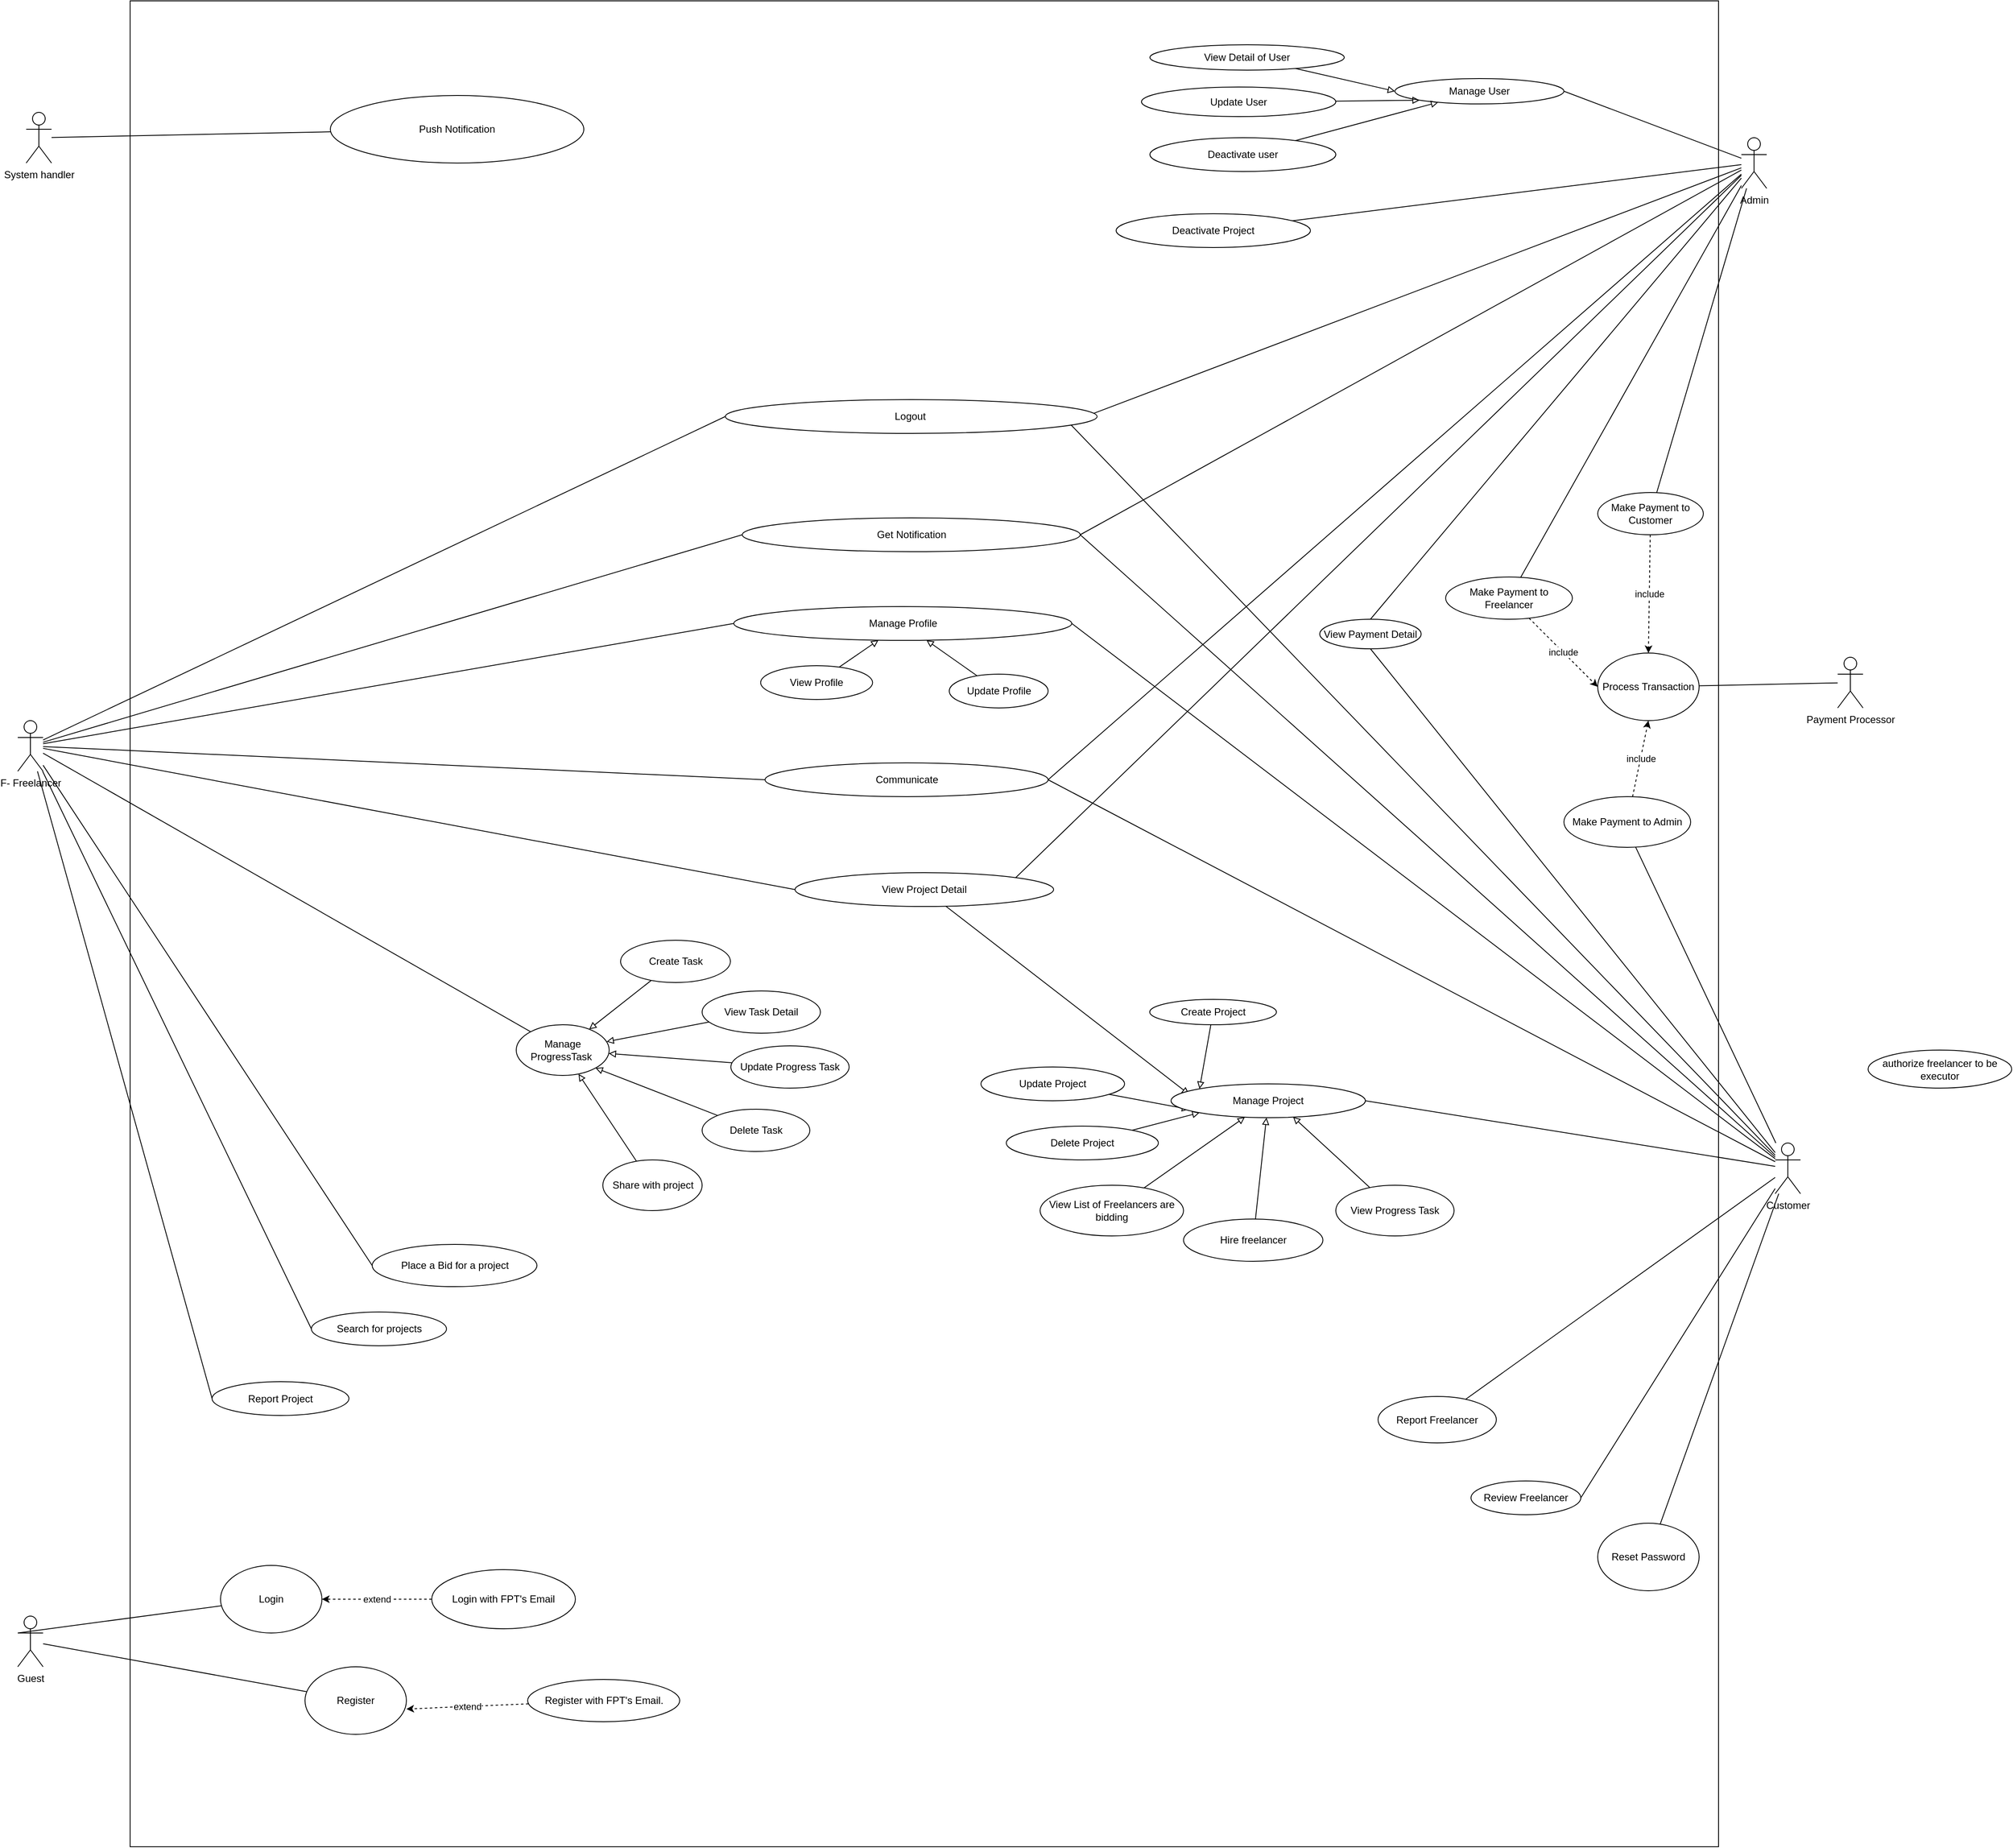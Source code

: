 <mxfile version="20.0.4" type="github">
  <diagram id="QKyKJf3zI5OaiFUIXnoO" name="Page-1">
    <mxGraphModel dx="2633" dy="2139" grid="1" gridSize="10" guides="1" tooltips="1" connect="1" arrows="1" fold="1" page="1" pageScale="1" pageWidth="827" pageHeight="1169" math="0" shadow="0">
      <root>
        <mxCell id="0" />
        <mxCell id="1" parent="0" />
        <mxCell id="owIcJipwhkimLPVroond-115" value="" style="rounded=0;whiteSpace=wrap;html=1;" parent="1" vertex="1">
          <mxGeometry x="-367" y="-942" width="1880" height="2185" as="geometry" />
        </mxCell>
        <mxCell id="owIcJipwhkimLPVroond-87" style="edgeStyle=none;rounded=0;orthogonalLoop=1;jettySize=auto;html=1;entryX=1;entryY=0.5;entryDx=0;entryDy=0;endArrow=none;endFill=0;" parent="1" source="owIcJipwhkimLPVroond-2" target="owIcJipwhkimLPVroond-35" edge="1">
          <mxGeometry relative="1" as="geometry" />
        </mxCell>
        <mxCell id="owIcJipwhkimLPVroond-130" style="edgeStyle=none;rounded=0;orthogonalLoop=1;jettySize=auto;html=1;endArrow=none;endFill=0;" parent="1" source="owIcJipwhkimLPVroond-2" target="owIcJipwhkimLPVroond-38" edge="1">
          <mxGeometry relative="1" as="geometry" />
        </mxCell>
        <mxCell id="owIcJipwhkimLPVroond-131" style="edgeStyle=none;rounded=0;orthogonalLoop=1;jettySize=auto;html=1;endArrow=none;endFill=0;exitX=0;exitY=0.333;exitDx=0;exitDy=0;exitPerimeter=0;" parent="1" source="TZ2L-xh6pbnUtgHGij2e-4" target="owIcJipwhkimLPVroond-124" edge="1">
          <mxGeometry relative="1" as="geometry" />
        </mxCell>
        <mxCell id="owIcJipwhkimLPVroond-153" style="edgeStyle=none;rounded=0;orthogonalLoop=1;jettySize=auto;html=1;entryX=0.923;entryY=0.672;entryDx=0;entryDy=0;entryPerimeter=0;endArrow=none;endFill=0;" parent="1" source="owIcJipwhkimLPVroond-2" target="owIcJipwhkimLPVroond-150" edge="1">
          <mxGeometry relative="1" as="geometry" />
        </mxCell>
        <mxCell id="owIcJipwhkimLPVroond-155" style="edgeStyle=none;rounded=0;orthogonalLoop=1;jettySize=auto;html=1;entryX=1;entryY=0.5;entryDx=0;entryDy=0;endArrow=none;endFill=0;" parent="1" source="owIcJipwhkimLPVroond-2" target="owIcJipwhkimLPVroond-30" edge="1">
          <mxGeometry relative="1" as="geometry" />
        </mxCell>
        <mxCell id="owIcJipwhkimLPVroond-188" style="edgeStyle=none;rounded=0;orthogonalLoop=1;jettySize=auto;html=1;entryX=1;entryY=0.5;entryDx=0;entryDy=0;endArrow=none;endFill=0;" parent="1" source="owIcJipwhkimLPVroond-2" target="owIcJipwhkimLPVroond-17" edge="1">
          <mxGeometry relative="1" as="geometry" />
        </mxCell>
        <mxCell id="owIcJipwhkimLPVroond-237" style="edgeStyle=none;rounded=0;orthogonalLoop=1;jettySize=auto;html=1;entryX=0.551;entryY=0.918;entryDx=0;entryDy=0;startArrow=none;startFill=0;endArrow=none;endFill=0;entryPerimeter=0;" parent="1" source="owIcJipwhkimLPVroond-2" target="owIcJipwhkimLPVroond-89" edge="1">
          <mxGeometry relative="1" as="geometry" />
        </mxCell>
        <mxCell id="owIcJipwhkimLPVroond-250" style="edgeStyle=none;rounded=0;orthogonalLoop=1;jettySize=auto;html=1;entryX=0.5;entryY=1;entryDx=0;entryDy=0;startArrow=none;startFill=0;endArrow=none;endFill=0;" parent="1" source="owIcJipwhkimLPVroond-2" target="owIcJipwhkimLPVroond-210" edge="1">
          <mxGeometry relative="1" as="geometry" />
        </mxCell>
        <mxCell id="GZ2Jp8MdcbIaSBcQHjlq-1" style="rounded=0;orthogonalLoop=1;jettySize=auto;html=1;entryX=1;entryY=0.5;entryDx=0;entryDy=0;endArrow=none;endFill=0;" parent="1" source="owIcJipwhkimLPVroond-2" target="TZ2L-xh6pbnUtgHGij2e-2" edge="1">
          <mxGeometry relative="1" as="geometry" />
        </mxCell>
        <mxCell id="owIcJipwhkimLPVroond-2" value="Customer" style="shape=umlActor;verticalLabelPosition=bottom;verticalAlign=top;html=1;outlineConnect=0;" parent="1" vertex="1">
          <mxGeometry x="1580" y="410" width="30" height="60" as="geometry" />
        </mxCell>
        <mxCell id="owIcJipwhkimLPVroond-152" style="edgeStyle=none;rounded=0;orthogonalLoop=1;jettySize=auto;html=1;entryX=0.963;entryY=0.524;entryDx=0;entryDy=0;entryPerimeter=0;endArrow=none;endFill=0;" parent="1" source="owIcJipwhkimLPVroond-4" target="owIcJipwhkimLPVroond-150" edge="1">
          <mxGeometry relative="1" as="geometry" />
        </mxCell>
        <mxCell id="owIcJipwhkimLPVroond-195" style="edgeStyle=none;rounded=0;orthogonalLoop=1;jettySize=auto;html=1;entryX=1;entryY=0;entryDx=0;entryDy=0;endArrow=none;endFill=0;" parent="1" source="owIcJipwhkimLPVroond-4" target="owIcJipwhkimLPVroond-76" edge="1">
          <mxGeometry relative="1" as="geometry" />
        </mxCell>
        <mxCell id="owIcJipwhkimLPVroond-198" style="edgeStyle=none;rounded=0;orthogonalLoop=1;jettySize=auto;html=1;entryX=1;entryY=0.5;entryDx=0;entryDy=0;endArrow=none;endFill=0;" parent="1" source="owIcJipwhkimLPVroond-4" target="owIcJipwhkimLPVroond-58" edge="1">
          <mxGeometry relative="1" as="geometry" />
        </mxCell>
        <mxCell id="owIcJipwhkimLPVroond-238" style="edgeStyle=none;rounded=0;orthogonalLoop=1;jettySize=auto;html=1;startArrow=none;startFill=0;endArrow=none;endFill=0;" parent="1" source="owIcJipwhkimLPVroond-4" target="owIcJipwhkimLPVroond-217" edge="1">
          <mxGeometry relative="1" as="geometry" />
        </mxCell>
        <mxCell id="owIcJipwhkimLPVroond-249" style="edgeStyle=none;rounded=0;orthogonalLoop=1;jettySize=auto;html=1;entryX=0.5;entryY=0;entryDx=0;entryDy=0;startArrow=none;startFill=0;endArrow=none;endFill=0;" parent="1" source="owIcJipwhkimLPVroond-4" target="owIcJipwhkimLPVroond-210" edge="1">
          <mxGeometry relative="1" as="geometry" />
        </mxCell>
        <mxCell id="owIcJipwhkimLPVroond-263" style="edgeStyle=none;rounded=0;orthogonalLoop=1;jettySize=auto;html=1;entryX=1;entryY=0.5;entryDx=0;entryDy=0;startArrow=none;startFill=0;endArrow=none;endFill=0;" parent="1" source="owIcJipwhkimLPVroond-4" target="owIcJipwhkimLPVroond-30" edge="1">
          <mxGeometry relative="1" as="geometry" />
        </mxCell>
        <mxCell id="TZ2L-xh6pbnUtgHGij2e-1" style="rounded=0;orthogonalLoop=1;jettySize=auto;html=1;entryX=1;entryY=0.5;entryDx=0;entryDy=0;endArrow=none;endFill=0;" parent="1" source="owIcJipwhkimLPVroond-4" target="owIcJipwhkimLPVroond-35" edge="1">
          <mxGeometry relative="1" as="geometry" />
        </mxCell>
        <mxCell id="owIcJipwhkimLPVroond-4" value="Admin" style="shape=umlActor;verticalLabelPosition=bottom;verticalAlign=top;html=1;outlineConnect=0;" parent="1" vertex="1">
          <mxGeometry x="1540" y="-780" width="30" height="60" as="geometry" />
        </mxCell>
        <mxCell id="GZ2Jp8MdcbIaSBcQHjlq-8" value="extend" style="edgeStyle=none;rounded=0;orthogonalLoop=1;jettySize=auto;html=1;dashed=1;startArrow=none;startFill=0;endArrow=classic;endFill=1;" parent="1" source="owIcJipwhkimLPVroond-7" target="owIcJipwhkimLPVroond-124" edge="1">
          <mxGeometry relative="1" as="geometry" />
        </mxCell>
        <mxCell id="owIcJipwhkimLPVroond-7" value="Login with FPT&#39;s Email" style="ellipse;whiteSpace=wrap;html=1;" parent="1" vertex="1">
          <mxGeometry x="-10" y="915" width="170" height="70" as="geometry" />
        </mxCell>
        <mxCell id="owIcJipwhkimLPVroond-17" value="Manage Profile" style="ellipse;whiteSpace=wrap;html=1;" parent="1" vertex="1">
          <mxGeometry x="347.5" y="-225" width="400" height="40" as="geometry" />
        </mxCell>
        <mxCell id="owIcJipwhkimLPVroond-191" value="" style="edgeStyle=none;rounded=0;orthogonalLoop=1;jettySize=auto;html=1;endArrow=block;endFill=0;" parent="1" source="owIcJipwhkimLPVroond-18" target="owIcJipwhkimLPVroond-17" edge="1">
          <mxGeometry relative="1" as="geometry" />
        </mxCell>
        <mxCell id="owIcJipwhkimLPVroond-18" value="View Profile" style="ellipse;whiteSpace=wrap;html=1;" parent="1" vertex="1">
          <mxGeometry x="379.25" y="-155" width="132.5" height="40" as="geometry" />
        </mxCell>
        <mxCell id="owIcJipwhkimLPVroond-190" style="edgeStyle=none;rounded=0;orthogonalLoop=1;jettySize=auto;html=1;endArrow=block;endFill=0;" parent="1" source="owIcJipwhkimLPVroond-19" target="owIcJipwhkimLPVroond-17" edge="1">
          <mxGeometry relative="1" as="geometry" />
        </mxCell>
        <mxCell id="owIcJipwhkimLPVroond-19" value="Update Profile" style="ellipse;whiteSpace=wrap;html=1;" parent="1" vertex="1">
          <mxGeometry x="602.5" y="-145" width="117" height="40" as="geometry" />
        </mxCell>
        <mxCell id="owIcJipwhkimLPVroond-30" value="Get Notification" style="ellipse;whiteSpace=wrap;html=1;" parent="1" vertex="1">
          <mxGeometry x="357.5" y="-330" width="400" height="40" as="geometry" />
        </mxCell>
        <mxCell id="owIcJipwhkimLPVroond-35" value="Communicate" style="ellipse;whiteSpace=wrap;html=1;" parent="1" vertex="1">
          <mxGeometry x="384.5" y="-40" width="335" height="40" as="geometry" />
        </mxCell>
        <mxCell id="owIcJipwhkimLPVroond-38" value="Reset Password" style="ellipse;whiteSpace=wrap;html=1;" parent="1" vertex="1">
          <mxGeometry x="1370" y="860" width="120" height="80" as="geometry" />
        </mxCell>
        <mxCell id="owIcJipwhkimLPVroond-144" style="edgeStyle=none;rounded=0;orthogonalLoop=1;jettySize=auto;html=1;entryX=0;entryY=0.5;entryDx=0;entryDy=0;endArrow=none;endFill=0;" parent="1" source="owIcJipwhkimLPVroond-41" target="owIcJipwhkimLPVroond-30" edge="1">
          <mxGeometry relative="1" as="geometry" />
        </mxCell>
        <mxCell id="owIcJipwhkimLPVroond-146" style="edgeStyle=none;rounded=0;orthogonalLoop=1;jettySize=auto;html=1;entryX=0;entryY=0.5;entryDx=0;entryDy=0;endArrow=none;endFill=0;" parent="1" source="owIcJipwhkimLPVroond-41" target="owIcJipwhkimLPVroond-17" edge="1">
          <mxGeometry relative="1" as="geometry" />
        </mxCell>
        <mxCell id="owIcJipwhkimLPVroond-149" style="edgeStyle=none;rounded=0;orthogonalLoop=1;jettySize=auto;html=1;entryX=0;entryY=0.5;entryDx=0;entryDy=0;endArrow=none;endFill=0;" parent="1" source="owIcJipwhkimLPVroond-41" target="owIcJipwhkimLPVroond-147" edge="1">
          <mxGeometry relative="1" as="geometry" />
        </mxCell>
        <mxCell id="owIcJipwhkimLPVroond-151" style="edgeStyle=none;rounded=0;orthogonalLoop=1;jettySize=auto;html=1;entryX=0;entryY=0.5;entryDx=0;entryDy=0;endArrow=none;endFill=0;" parent="1" source="owIcJipwhkimLPVroond-41" target="owIcJipwhkimLPVroond-150" edge="1">
          <mxGeometry relative="1" as="geometry" />
        </mxCell>
        <mxCell id="owIcJipwhkimLPVroond-183" style="edgeStyle=none;rounded=0;orthogonalLoop=1;jettySize=auto;html=1;entryX=0;entryY=0.5;entryDx=0;entryDy=0;endArrow=none;endFill=0;" parent="1" source="owIcJipwhkimLPVroond-41" target="owIcJipwhkimLPVroond-76" edge="1">
          <mxGeometry relative="1" as="geometry" />
        </mxCell>
        <mxCell id="owIcJipwhkimLPVroond-194" style="edgeStyle=none;rounded=0;orthogonalLoop=1;jettySize=auto;html=1;entryX=0;entryY=0.5;entryDx=0;entryDy=0;endArrow=none;endFill=0;" parent="1" source="owIcJipwhkimLPVroond-41" target="owIcJipwhkimLPVroond-35" edge="1">
          <mxGeometry relative="1" as="geometry" />
        </mxCell>
        <mxCell id="owIcJipwhkimLPVroond-254" style="edgeStyle=none;rounded=0;orthogonalLoop=1;jettySize=auto;html=1;entryX=0;entryY=0.5;entryDx=0;entryDy=0;startArrow=none;startFill=0;endArrow=none;endFill=0;" parent="1" source="owIcJipwhkimLPVroond-41" target="owIcJipwhkimLPVroond-108" edge="1">
          <mxGeometry relative="1" as="geometry" />
        </mxCell>
        <mxCell id="fDOj5PAKN1OOYetr5FOa-4" style="rounded=0;orthogonalLoop=1;jettySize=auto;html=1;entryX=0;entryY=0.5;entryDx=0;entryDy=0;endArrow=none;endFill=0;" edge="1" parent="1" source="owIcJipwhkimLPVroond-41" target="fDOj5PAKN1OOYetr5FOa-2">
          <mxGeometry relative="1" as="geometry" />
        </mxCell>
        <mxCell id="fDOj5PAKN1OOYetr5FOa-40" style="edgeStyle=none;rounded=0;orthogonalLoop=1;jettySize=auto;html=1;startArrow=none;startFill=0;endArrow=none;endFill=0;" edge="1" parent="1" source="owIcJipwhkimLPVroond-41" target="fDOj5PAKN1OOYetr5FOa-20">
          <mxGeometry relative="1" as="geometry" />
        </mxCell>
        <mxCell id="owIcJipwhkimLPVroond-41" value="F- Freelancer" style="shape=umlActor;verticalLabelPosition=bottom;verticalAlign=top;html=1;outlineConnect=0;" parent="1" vertex="1">
          <mxGeometry x="-500" y="-90" width="30" height="60" as="geometry" />
        </mxCell>
        <mxCell id="owIcJipwhkimLPVroond-58" value="Manage User" style="ellipse;whiteSpace=wrap;html=1;" parent="1" vertex="1">
          <mxGeometry x="1130" y="-850" width="200" height="30" as="geometry" />
        </mxCell>
        <mxCell id="owIcJipwhkimLPVroond-196" style="edgeStyle=none;rounded=0;orthogonalLoop=1;jettySize=auto;html=1;entryX=0;entryY=0.5;entryDx=0;entryDy=0;endArrow=block;endFill=0;" parent="1" source="owIcJipwhkimLPVroond-60" target="owIcJipwhkimLPVroond-58" edge="1">
          <mxGeometry relative="1" as="geometry" />
        </mxCell>
        <mxCell id="owIcJipwhkimLPVroond-60" value="View Detail of User" style="ellipse;whiteSpace=wrap;html=1;" parent="1" vertex="1">
          <mxGeometry x="840" y="-890" width="230" height="30" as="geometry" />
        </mxCell>
        <mxCell id="owIcJipwhkimLPVroond-197" style="edgeStyle=none;rounded=0;orthogonalLoop=1;jettySize=auto;html=1;entryX=0;entryY=1;entryDx=0;entryDy=0;endArrow=block;endFill=0;" parent="1" source="owIcJipwhkimLPVroond-65" target="owIcJipwhkimLPVroond-58" edge="1">
          <mxGeometry relative="1" as="geometry" />
        </mxCell>
        <mxCell id="owIcJipwhkimLPVroond-65" value="Update User" style="ellipse;whiteSpace=wrap;html=1;" parent="1" vertex="1">
          <mxGeometry x="830" y="-840" width="230" height="35" as="geometry" />
        </mxCell>
        <mxCell id="owIcJipwhkimLPVroond-158" style="edgeStyle=none;rounded=0;orthogonalLoop=1;jettySize=auto;html=1;entryX=0;entryY=0;entryDx=0;entryDy=0;endArrow=block;endFill=0;" parent="1" source="owIcJipwhkimLPVroond-73" target="owIcJipwhkimLPVroond-63" edge="1">
          <mxGeometry relative="1" as="geometry" />
        </mxCell>
        <mxCell id="owIcJipwhkimLPVroond-73" value="Create Project" style="ellipse;whiteSpace=wrap;html=1;" parent="1" vertex="1">
          <mxGeometry x="839.75" y="240" width="150" height="30" as="geometry" />
        </mxCell>
        <mxCell id="owIcJipwhkimLPVroond-161" style="edgeStyle=none;rounded=0;orthogonalLoop=1;jettySize=auto;html=1;entryX=0.093;entryY=0.754;entryDx=0;entryDy=0;entryPerimeter=0;endArrow=block;endFill=0;" parent="1" source="owIcJipwhkimLPVroond-75" target="owIcJipwhkimLPVroond-63" edge="1">
          <mxGeometry relative="1" as="geometry" />
        </mxCell>
        <mxCell id="owIcJipwhkimLPVroond-75" value="Update Project" style="ellipse;whiteSpace=wrap;html=1;" parent="1" vertex="1">
          <mxGeometry x="640" y="320" width="170" height="40" as="geometry" />
        </mxCell>
        <mxCell id="owIcJipwhkimLPVroond-160" style="edgeStyle=none;rounded=0;orthogonalLoop=1;jettySize=auto;html=1;entryX=0.093;entryY=0.309;entryDx=0;entryDy=0;entryPerimeter=0;endArrow=block;endFill=0;" parent="1" source="owIcJipwhkimLPVroond-76" target="owIcJipwhkimLPVroond-63" edge="1">
          <mxGeometry relative="1" as="geometry" />
        </mxCell>
        <mxCell id="owIcJipwhkimLPVroond-76" value="View Project Detail" style="ellipse;whiteSpace=wrap;html=1;" parent="1" vertex="1">
          <mxGeometry x="420" y="90" width="306" height="40" as="geometry" />
        </mxCell>
        <mxCell id="owIcJipwhkimLPVroond-162" style="edgeStyle=none;rounded=0;orthogonalLoop=1;jettySize=auto;html=1;entryX=0;entryY=1;entryDx=0;entryDy=0;endArrow=block;endFill=0;" parent="1" source="owIcJipwhkimLPVroond-77" target="owIcJipwhkimLPVroond-63" edge="1">
          <mxGeometry relative="1" as="geometry" />
        </mxCell>
        <mxCell id="owIcJipwhkimLPVroond-77" value="Delete Project" style="ellipse;whiteSpace=wrap;html=1;" parent="1" vertex="1">
          <mxGeometry x="670" y="390" width="180" height="40" as="geometry" />
        </mxCell>
        <mxCell id="fDOj5PAKN1OOYetr5FOa-19" value="include" style="edgeStyle=none;rounded=0;orthogonalLoop=1;jettySize=auto;html=1;entryX=0.5;entryY=1;entryDx=0;entryDy=0;endArrow=classic;endFill=1;dashed=1;startArrow=none;startFill=0;" edge="1" parent="1" source="owIcJipwhkimLPVroond-89" target="fDOj5PAKN1OOYetr5FOa-15">
          <mxGeometry relative="1" as="geometry" />
        </mxCell>
        <mxCell id="owIcJipwhkimLPVroond-89" value="Make Payment to Admin" style="ellipse;whiteSpace=wrap;html=1;" parent="1" vertex="1">
          <mxGeometry x="1330" width="150" height="60" as="geometry" />
        </mxCell>
        <mxCell id="owIcJipwhkimLPVroond-108" value="Report Project" style="ellipse;whiteSpace=wrap;html=1;" parent="1" vertex="1">
          <mxGeometry x="-270" y="692.5" width="162" height="40" as="geometry" />
        </mxCell>
        <mxCell id="owIcJipwhkimLPVroond-123" value="Register" style="ellipse;whiteSpace=wrap;html=1;" parent="1" vertex="1">
          <mxGeometry x="-160" y="1030" width="120" height="80" as="geometry" />
        </mxCell>
        <mxCell id="owIcJipwhkimLPVroond-124" value="Login" style="ellipse;whiteSpace=wrap;html=1;" parent="1" vertex="1">
          <mxGeometry x="-260" y="910" width="120" height="80" as="geometry" />
        </mxCell>
        <mxCell id="owIcJipwhkimLPVroond-147" value="Search for projects" style="ellipse;whiteSpace=wrap;html=1;" parent="1" vertex="1">
          <mxGeometry x="-152.5" y="610" width="160" height="40" as="geometry" />
        </mxCell>
        <mxCell id="owIcJipwhkimLPVroond-150" value="Logout&amp;nbsp;" style="ellipse;whiteSpace=wrap;html=1;" parent="1" vertex="1">
          <mxGeometry x="337.5" y="-470" width="440" height="40" as="geometry" />
        </mxCell>
        <mxCell id="owIcJipwhkimLPVroond-172" style="edgeStyle=none;rounded=0;orthogonalLoop=1;jettySize=auto;html=1;exitX=1;exitY=0.5;exitDx=0;exitDy=0;dashed=1;endArrow=classic;endFill=1;" parent="1" edge="1">
          <mxGeometry relative="1" as="geometry">
            <mxPoint x="594" y="250" as="sourcePoint" />
            <mxPoint x="594" y="250" as="targetPoint" />
          </mxGeometry>
        </mxCell>
        <mxCell id="fDOj5PAKN1OOYetr5FOa-12" value="extend" style="edgeStyle=none;rounded=0;orthogonalLoop=1;jettySize=auto;html=1;endArrow=classic;endFill=1;dashed=1;" edge="1" parent="1" source="owIcJipwhkimLPVroond-174">
          <mxGeometry relative="1" as="geometry">
            <mxPoint x="-40" y="1080" as="targetPoint" />
          </mxGeometry>
        </mxCell>
        <mxCell id="owIcJipwhkimLPVroond-174" value="Register with FPT&#39;s Email." style="ellipse;whiteSpace=wrap;html=1;" parent="1" vertex="1">
          <mxGeometry x="103.5" y="1045" width="180" height="50" as="geometry" />
        </mxCell>
        <mxCell id="owIcJipwhkimLPVroond-210" value="View Payment Detail" style="ellipse;whiteSpace=wrap;html=1;" parent="1" vertex="1">
          <mxGeometry x="1041" y="-210" width="120" height="35" as="geometry" />
        </mxCell>
        <mxCell id="fDOj5PAKN1OOYetr5FOa-17" value="include" style="edgeStyle=none;rounded=0;orthogonalLoop=1;jettySize=auto;html=1;entryX=0;entryY=0.5;entryDx=0;entryDy=0;endArrow=classic;endFill=1;dashed=1;startArrow=none;startFill=0;" edge="1" parent="1" source="owIcJipwhkimLPVroond-217" target="fDOj5PAKN1OOYetr5FOa-15">
          <mxGeometry relative="1" as="geometry" />
        </mxCell>
        <mxCell id="owIcJipwhkimLPVroond-217" value="Make Payment to Freelancer" style="ellipse;whiteSpace=wrap;html=1;" parent="1" vertex="1">
          <mxGeometry x="1190" y="-260" width="150" height="50" as="geometry" />
        </mxCell>
        <mxCell id="owIcJipwhkimLPVroond-63" value="Manage Project" style="ellipse;whiteSpace=wrap;html=1;" parent="1" vertex="1">
          <mxGeometry x="865" y="340" width="230" height="40" as="geometry" />
        </mxCell>
        <mxCell id="owIcJipwhkimLPVroond-227" value="" style="edgeStyle=none;rounded=0;orthogonalLoop=1;jettySize=auto;html=1;entryX=1;entryY=0.5;entryDx=0;entryDy=0;startArrow=none;startFill=0;endArrow=none;endFill=0;" parent="1" source="owIcJipwhkimLPVroond-2" target="owIcJipwhkimLPVroond-63" edge="1">
          <mxGeometry relative="1" as="geometry">
            <mxPoint x="1290" y="306.434" as="sourcePoint" />
            <mxPoint x="695" y="165" as="targetPoint" />
          </mxGeometry>
        </mxCell>
        <mxCell id="owIcJipwhkimLPVroond-251" style="edgeStyle=none;rounded=0;orthogonalLoop=1;jettySize=auto;html=1;startArrow=none;startFill=0;endArrow=none;endFill=0;" parent="1" source="owIcJipwhkimLPVroond-244" target="owIcJipwhkimLPVroond-4" edge="1">
          <mxGeometry relative="1" as="geometry" />
        </mxCell>
        <mxCell id="fDOj5PAKN1OOYetr5FOa-18" value="include" style="edgeStyle=none;rounded=0;orthogonalLoop=1;jettySize=auto;html=1;entryX=0.5;entryY=0;entryDx=0;entryDy=0;endArrow=classic;endFill=1;dashed=1;startArrow=none;startFill=0;" edge="1" parent="1" source="owIcJipwhkimLPVroond-244" target="fDOj5PAKN1OOYetr5FOa-15">
          <mxGeometry relative="1" as="geometry" />
        </mxCell>
        <mxCell id="owIcJipwhkimLPVroond-244" value="Make Payment to Customer" style="ellipse;whiteSpace=wrap;html=1;" parent="1" vertex="1">
          <mxGeometry x="1370" y="-360" width="125" height="50" as="geometry" />
        </mxCell>
        <mxCell id="owIcJipwhkimLPVroond-259" style="edgeStyle=none;rounded=0;orthogonalLoop=1;jettySize=auto;html=1;startArrow=none;startFill=0;endArrow=block;endFill=0;" parent="1" source="owIcJipwhkimLPVroond-253" target="owIcJipwhkimLPVroond-58" edge="1">
          <mxGeometry relative="1" as="geometry" />
        </mxCell>
        <mxCell id="owIcJipwhkimLPVroond-253" value="&lt;span style=&quot;font-size: 12px;&quot;&gt;Deactivate user&lt;/span&gt;" style="ellipse;whiteSpace=wrap;html=1;" parent="1" vertex="1">
          <mxGeometry x="840" y="-780" width="220" height="40" as="geometry" />
        </mxCell>
        <mxCell id="owIcJipwhkimLPVroond-258" style="edgeStyle=none;rounded=0;orthogonalLoop=1;jettySize=auto;html=1;startArrow=none;startFill=0;endArrow=none;endFill=0;" parent="1" source="owIcJipwhkimLPVroond-255" target="owIcJipwhkimLPVroond-256" edge="1">
          <mxGeometry relative="1" as="geometry" />
        </mxCell>
        <mxCell id="owIcJipwhkimLPVroond-255" value="System handler" style="shape=umlActor;verticalLabelPosition=bottom;verticalAlign=top;html=1;outlineConnect=0;" parent="1" vertex="1">
          <mxGeometry x="-490" y="-810" width="30" height="60" as="geometry" />
        </mxCell>
        <mxCell id="owIcJipwhkimLPVroond-256" value="Push Notification" style="ellipse;whiteSpace=wrap;html=1;" parent="1" vertex="1">
          <mxGeometry x="-130" y="-830" width="300" height="80" as="geometry" />
        </mxCell>
        <mxCell id="owIcJipwhkimLPVroond-261" style="edgeStyle=none;rounded=0;orthogonalLoop=1;jettySize=auto;html=1;startArrow=none;startFill=0;endArrow=none;endFill=0;" parent="1" source="owIcJipwhkimLPVroond-260" target="owIcJipwhkimLPVroond-4" edge="1">
          <mxGeometry relative="1" as="geometry" />
        </mxCell>
        <mxCell id="owIcJipwhkimLPVroond-260" value="&lt;span style=&quot;font-size: 12px;&quot;&gt;Deactivate Project&lt;/span&gt;" style="ellipse;whiteSpace=wrap;html=1;" parent="1" vertex="1">
          <mxGeometry x="800" y="-690" width="230" height="40" as="geometry" />
        </mxCell>
        <mxCell id="TZ2L-xh6pbnUtgHGij2e-2" value="Review Freelancer" style="ellipse;whiteSpace=wrap;html=1;" parent="1" vertex="1">
          <mxGeometry x="1220" y="810" width="130" height="40" as="geometry" />
        </mxCell>
        <mxCell id="TZ2L-xh6pbnUtgHGij2e-5" style="edgeStyle=none;rounded=0;orthogonalLoop=1;jettySize=auto;html=1;endArrow=none;endFill=0;" parent="1" source="TZ2L-xh6pbnUtgHGij2e-4" target="owIcJipwhkimLPVroond-123" edge="1">
          <mxGeometry relative="1" as="geometry" />
        </mxCell>
        <mxCell id="TZ2L-xh6pbnUtgHGij2e-4" value="Guest" style="shape=umlActor;verticalLabelPosition=bottom;verticalAlign=top;html=1;outlineConnect=0;" parent="1" vertex="1">
          <mxGeometry x="-500" y="970" width="30" height="60" as="geometry" />
        </mxCell>
        <mxCell id="GZ2Jp8MdcbIaSBcQHjlq-5" value="&lt;span style=&quot;font-size: 12px;&quot;&gt;authorize freelancer to be executor&lt;/span&gt;" style="ellipse;whiteSpace=wrap;html=1;" parent="1" vertex="1">
          <mxGeometry x="1690" y="300" width="170" height="45" as="geometry" />
        </mxCell>
        <mxCell id="fDOj5PAKN1OOYetr5FOa-13" style="edgeStyle=none;rounded=0;orthogonalLoop=1;jettySize=auto;html=1;endArrow=block;endFill=0;" edge="1" parent="1" source="GZ2Jp8MdcbIaSBcQHjlq-10" target="owIcJipwhkimLPVroond-63">
          <mxGeometry relative="1" as="geometry" />
        </mxCell>
        <mxCell id="GZ2Jp8MdcbIaSBcQHjlq-10" value="Hire freelancer" style="ellipse;whiteSpace=wrap;html=1;" parent="1" vertex="1">
          <mxGeometry x="879.75" y="500" width="165" height="50" as="geometry" />
        </mxCell>
        <mxCell id="fDOj5PAKN1OOYetr5FOa-2" value="Place a Bid for a project" style="ellipse;whiteSpace=wrap;html=1;" vertex="1" parent="1">
          <mxGeometry x="-80.5" y="530" width="195" height="50" as="geometry" />
        </mxCell>
        <mxCell id="fDOj5PAKN1OOYetr5FOa-31" style="edgeStyle=none;rounded=0;orthogonalLoop=1;jettySize=auto;html=1;startArrow=none;startFill=0;endArrow=block;endFill=0;" edge="1" parent="1" source="fDOj5PAKN1OOYetr5FOa-6" target="owIcJipwhkimLPVroond-63">
          <mxGeometry relative="1" as="geometry" />
        </mxCell>
        <mxCell id="fDOj5PAKN1OOYetr5FOa-6" value="View List of Freelancers are bidding" style="ellipse;whiteSpace=wrap;html=1;" vertex="1" parent="1">
          <mxGeometry x="710" y="460" width="169.75" height="60" as="geometry" />
        </mxCell>
        <mxCell id="fDOj5PAKN1OOYetr5FOa-14" value="Payment Processor" style="shape=umlActor;verticalLabelPosition=bottom;verticalAlign=top;html=1;outlineConnect=0;" vertex="1" parent="1">
          <mxGeometry x="1654" y="-165" width="30" height="60" as="geometry" />
        </mxCell>
        <mxCell id="fDOj5PAKN1OOYetr5FOa-16" style="edgeStyle=none;rounded=0;orthogonalLoop=1;jettySize=auto;html=1;endArrow=none;endFill=0;" edge="1" parent="1" source="fDOj5PAKN1OOYetr5FOa-15" target="fDOj5PAKN1OOYetr5FOa-14">
          <mxGeometry relative="1" as="geometry" />
        </mxCell>
        <mxCell id="fDOj5PAKN1OOYetr5FOa-15" value="Process Transaction" style="ellipse;whiteSpace=wrap;html=1;" vertex="1" parent="1">
          <mxGeometry x="1370" y="-170" width="120" height="80" as="geometry" />
        </mxCell>
        <mxCell id="fDOj5PAKN1OOYetr5FOa-20" value="Manage ProgressTask&amp;nbsp;" style="ellipse;whiteSpace=wrap;html=1;" vertex="1" parent="1">
          <mxGeometry x="90" y="270" width="110" height="60" as="geometry" />
        </mxCell>
        <mxCell id="fDOj5PAKN1OOYetr5FOa-33" style="edgeStyle=none;rounded=0;orthogonalLoop=1;jettySize=auto;html=1;startArrow=none;startFill=0;endArrow=block;endFill=0;" edge="1" parent="1" source="fDOj5PAKN1OOYetr5FOa-21" target="fDOj5PAKN1OOYetr5FOa-20">
          <mxGeometry relative="1" as="geometry" />
        </mxCell>
        <mxCell id="fDOj5PAKN1OOYetr5FOa-21" value="Create Task" style="ellipse;whiteSpace=wrap;html=1;" vertex="1" parent="1">
          <mxGeometry x="213.5" y="170" width="130" height="50" as="geometry" />
        </mxCell>
        <mxCell id="fDOj5PAKN1OOYetr5FOa-34" style="edgeStyle=none;rounded=0;orthogonalLoop=1;jettySize=auto;html=1;startArrow=none;startFill=0;endArrow=block;endFill=0;" edge="1" parent="1" source="fDOj5PAKN1OOYetr5FOa-22" target="fDOj5PAKN1OOYetr5FOa-20">
          <mxGeometry relative="1" as="geometry" />
        </mxCell>
        <mxCell id="fDOj5PAKN1OOYetr5FOa-22" value="View Task Detail" style="ellipse;whiteSpace=wrap;html=1;" vertex="1" parent="1">
          <mxGeometry x="310" y="230" width="140" height="50" as="geometry" />
        </mxCell>
        <mxCell id="fDOj5PAKN1OOYetr5FOa-35" style="edgeStyle=none;rounded=0;orthogonalLoop=1;jettySize=auto;html=1;startArrow=none;startFill=0;endArrow=block;endFill=0;" edge="1" parent="1" source="fDOj5PAKN1OOYetr5FOa-23" target="fDOj5PAKN1OOYetr5FOa-20">
          <mxGeometry relative="1" as="geometry" />
        </mxCell>
        <mxCell id="fDOj5PAKN1OOYetr5FOa-23" value="Update Progress Task" style="ellipse;whiteSpace=wrap;html=1;" vertex="1" parent="1">
          <mxGeometry x="344" y="295" width="140" height="50" as="geometry" />
        </mxCell>
        <mxCell id="fDOj5PAKN1OOYetr5FOa-38" style="edgeStyle=none;rounded=0;orthogonalLoop=1;jettySize=auto;html=1;entryX=1;entryY=1;entryDx=0;entryDy=0;startArrow=none;startFill=0;endArrow=block;endFill=0;" edge="1" parent="1" source="fDOj5PAKN1OOYetr5FOa-24" target="fDOj5PAKN1OOYetr5FOa-20">
          <mxGeometry relative="1" as="geometry" />
        </mxCell>
        <mxCell id="fDOj5PAKN1OOYetr5FOa-24" value="Delete Task" style="ellipse;whiteSpace=wrap;html=1;" vertex="1" parent="1">
          <mxGeometry x="310" y="370" width="127.5" height="50" as="geometry" />
        </mxCell>
        <mxCell id="fDOj5PAKN1OOYetr5FOa-30" style="edgeStyle=none;rounded=0;orthogonalLoop=1;jettySize=auto;html=1;startArrow=none;startFill=0;endArrow=none;endFill=0;" edge="1" parent="1" source="fDOj5PAKN1OOYetr5FOa-29" target="owIcJipwhkimLPVroond-2">
          <mxGeometry relative="1" as="geometry" />
        </mxCell>
        <mxCell id="fDOj5PAKN1OOYetr5FOa-29" value="Report Freelancer" style="ellipse;whiteSpace=wrap;html=1;" vertex="1" parent="1">
          <mxGeometry x="1110" y="710" width="140" height="55" as="geometry" />
        </mxCell>
        <mxCell id="fDOj5PAKN1OOYetr5FOa-39" style="edgeStyle=none;rounded=0;orthogonalLoop=1;jettySize=auto;html=1;startArrow=none;startFill=0;endArrow=block;endFill=0;" edge="1" parent="1" source="fDOj5PAKN1OOYetr5FOa-37" target="fDOj5PAKN1OOYetr5FOa-20">
          <mxGeometry relative="1" as="geometry" />
        </mxCell>
        <mxCell id="fDOj5PAKN1OOYetr5FOa-37" value="Share with project" style="ellipse;whiteSpace=wrap;html=1;" vertex="1" parent="1">
          <mxGeometry x="192.5" y="430" width="117.5" height="60" as="geometry" />
        </mxCell>
        <mxCell id="fDOj5PAKN1OOYetr5FOa-46" style="edgeStyle=none;rounded=0;orthogonalLoop=1;jettySize=auto;html=1;entryX=0.628;entryY=0.978;entryDx=0;entryDy=0;entryPerimeter=0;startArrow=none;startFill=0;endArrow=block;endFill=0;" edge="1" parent="1" source="fDOj5PAKN1OOYetr5FOa-41" target="owIcJipwhkimLPVroond-63">
          <mxGeometry relative="1" as="geometry" />
        </mxCell>
        <mxCell id="fDOj5PAKN1OOYetr5FOa-41" value="View Progress Task" style="ellipse;whiteSpace=wrap;html=1;" vertex="1" parent="1">
          <mxGeometry x="1060" y="460" width="140" height="60" as="geometry" />
        </mxCell>
      </root>
    </mxGraphModel>
  </diagram>
</mxfile>
